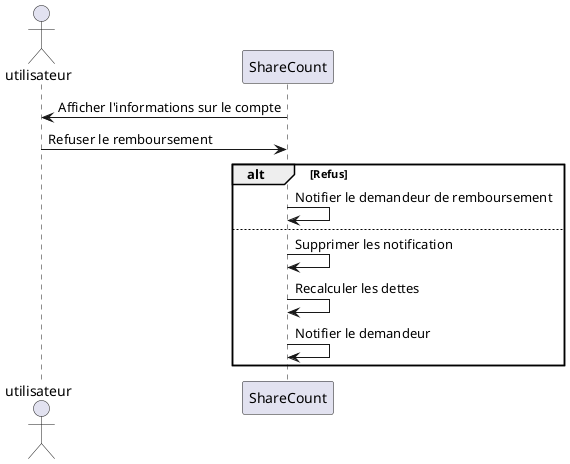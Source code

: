 @startuml  Valider un remboursement de dépense

actor utilisateur as u
participant ShareCount as sc

sc -> u : Afficher l'informations sur le compte


u -> sc : Refuser le remboursement
alt Refus
sc -> sc : Notifier le demandeur de remboursement
else
sc -> sc : Supprimer les notification
sc -> sc : Recalculer les dettes
sc -> sc : Notifier le demandeur


end


@enduml